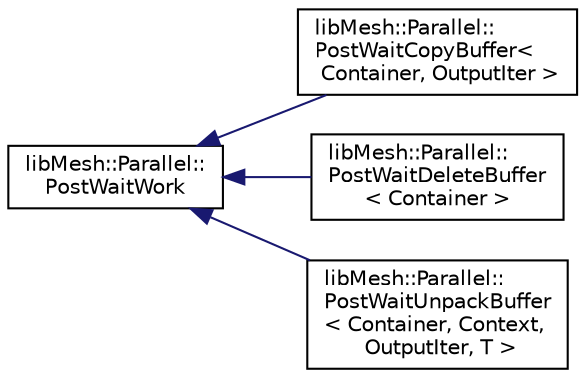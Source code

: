 digraph "Graphical Class Hierarchy"
{
  edge [fontname="Helvetica",fontsize="10",labelfontname="Helvetica",labelfontsize="10"];
  node [fontname="Helvetica",fontsize="10",shape=record];
  rankdir="LR";
  Node1 [label="libMesh::Parallel::\lPostWaitWork",height=0.2,width=0.4,color="black", fillcolor="white", style="filled",URL="$structlibMesh_1_1Parallel_1_1PostWaitWork.html"];
  Node1 -> Node2 [dir="back",color="midnightblue",fontsize="10",style="solid",fontname="Helvetica"];
  Node2 [label="libMesh::Parallel::\lPostWaitCopyBuffer\<\l Container, OutputIter \>",height=0.2,width=0.4,color="black", fillcolor="white", style="filled",URL="$structlibMesh_1_1Parallel_1_1PostWaitCopyBuffer.html"];
  Node1 -> Node3 [dir="back",color="midnightblue",fontsize="10",style="solid",fontname="Helvetica"];
  Node3 [label="libMesh::Parallel::\lPostWaitDeleteBuffer\l\< Container \>",height=0.2,width=0.4,color="black", fillcolor="white", style="filled",URL="$structlibMesh_1_1Parallel_1_1PostWaitDeleteBuffer.html"];
  Node1 -> Node4 [dir="back",color="midnightblue",fontsize="10",style="solid",fontname="Helvetica"];
  Node4 [label="libMesh::Parallel::\lPostWaitUnpackBuffer\l\< Container, Context,\l OutputIter, T \>",height=0.2,width=0.4,color="black", fillcolor="white", style="filled",URL="$structlibMesh_1_1Parallel_1_1PostWaitUnpackBuffer.html"];
}
